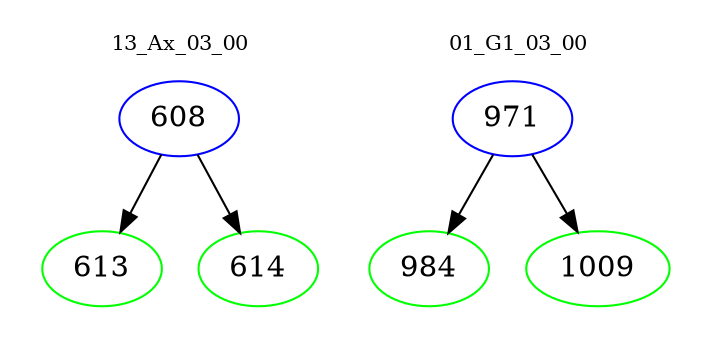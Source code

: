 digraph{
subgraph cluster_0 {
color = white
label = "13_Ax_03_00";
fontsize=10;
T0_608 [label="608", color="blue"]
T0_608 -> T0_613 [color="black"]
T0_613 [label="613", color="green"]
T0_608 -> T0_614 [color="black"]
T0_614 [label="614", color="green"]
}
subgraph cluster_1 {
color = white
label = "01_G1_03_00";
fontsize=10;
T1_971 [label="971", color="blue"]
T1_971 -> T1_984 [color="black"]
T1_984 [label="984", color="green"]
T1_971 -> T1_1009 [color="black"]
T1_1009 [label="1009", color="green"]
}
}
